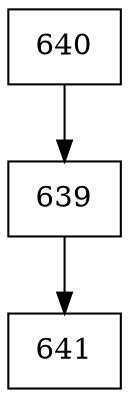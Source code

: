 digraph G {
  node [shape=record];
  node0 [label="{640}"];
  node0 -> node1;
  node1 [label="{639}"];
  node1 -> node2;
  node2 [label="{641}"];
}
